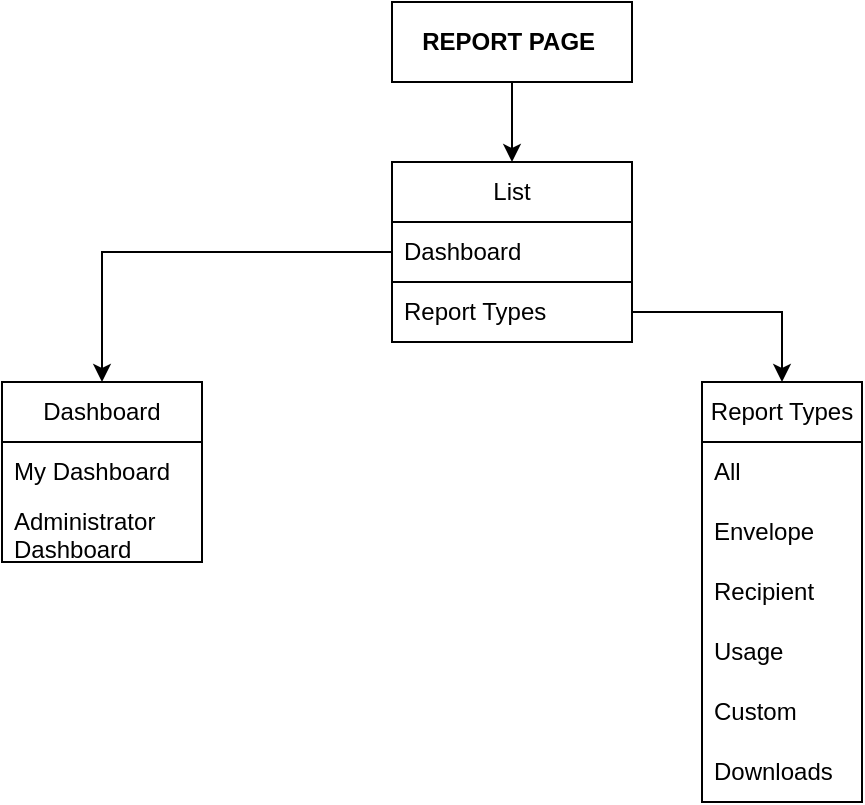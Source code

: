 <mxfile version="20.5.3" type="github">
  <diagram id="35L6Jv76ou51lv4kkA4n" name="Page-1">
    <mxGraphModel dx="482" dy="274" grid="1" gridSize="10" guides="1" tooltips="1" connect="1" arrows="1" fold="1" page="1" pageScale="1" pageWidth="1169" pageHeight="827" math="0" shadow="0">
      <root>
        <mxCell id="0" />
        <mxCell id="1" parent="0" />
        <mxCell id="oofEfZMrtwUWAvfHDEdH-7" style="edgeStyle=orthogonalEdgeStyle;rounded=0;orthogonalLoop=1;jettySize=auto;html=1;exitX=0.5;exitY=1;exitDx=0;exitDy=0;entryX=0.5;entryY=0;entryDx=0;entryDy=0;" edge="1" parent="1" source="oofEfZMrtwUWAvfHDEdH-2" target="oofEfZMrtwUWAvfHDEdH-3">
          <mxGeometry relative="1" as="geometry" />
        </mxCell>
        <mxCell id="oofEfZMrtwUWAvfHDEdH-2" value="&lt;b&gt;REPORT PAGE&amp;nbsp;&lt;/b&gt;" style="rounded=0;whiteSpace=wrap;html=1;" vertex="1" parent="1">
          <mxGeometry x="525" y="10" width="120" height="40" as="geometry" />
        </mxCell>
        <mxCell id="oofEfZMrtwUWAvfHDEdH-3" value="List" style="swimlane;fontStyle=0;childLayout=stackLayout;horizontal=1;startSize=30;horizontalStack=0;resizeParent=1;resizeParentMax=0;resizeLast=0;collapsible=1;marginBottom=0;whiteSpace=wrap;html=1;" vertex="1" parent="1">
          <mxGeometry x="525" y="90" width="120" height="90" as="geometry" />
        </mxCell>
        <mxCell id="oofEfZMrtwUWAvfHDEdH-4" value="Dashboard" style="text;strokeColor=default;fillColor=none;align=left;verticalAlign=middle;spacingLeft=4;spacingRight=4;overflow=hidden;points=[[0,0.5],[1,0.5]];portConstraint=eastwest;rotatable=0;whiteSpace=wrap;html=1;" vertex="1" parent="oofEfZMrtwUWAvfHDEdH-3">
          <mxGeometry y="30" width="120" height="30" as="geometry" />
        </mxCell>
        <mxCell id="oofEfZMrtwUWAvfHDEdH-5" value="Report Types" style="text;strokeColor=none;fillColor=none;align=left;verticalAlign=middle;spacingLeft=4;spacingRight=4;overflow=hidden;points=[[0,0.5],[1,0.5]];portConstraint=eastwest;rotatable=0;whiteSpace=wrap;html=1;" vertex="1" parent="oofEfZMrtwUWAvfHDEdH-3">
          <mxGeometry y="60" width="120" height="30" as="geometry" />
        </mxCell>
        <mxCell id="oofEfZMrtwUWAvfHDEdH-8" value="Dashboard" style="swimlane;fontStyle=0;childLayout=stackLayout;horizontal=1;startSize=30;horizontalStack=0;resizeParent=1;resizeParentMax=0;resizeLast=0;collapsible=1;marginBottom=0;whiteSpace=wrap;html=1;strokeColor=default;" vertex="1" parent="1">
          <mxGeometry x="330" y="200" width="100" height="90" as="geometry" />
        </mxCell>
        <mxCell id="oofEfZMrtwUWAvfHDEdH-9" value="My Dashboard" style="text;strokeColor=none;fillColor=none;align=left;verticalAlign=middle;spacingLeft=4;spacingRight=4;overflow=hidden;points=[[0,0.5],[1,0.5]];portConstraint=eastwest;rotatable=0;whiteSpace=wrap;html=1;" vertex="1" parent="oofEfZMrtwUWAvfHDEdH-8">
          <mxGeometry y="30" width="100" height="30" as="geometry" />
        </mxCell>
        <mxCell id="oofEfZMrtwUWAvfHDEdH-10" value="Administrator Dashboard" style="text;strokeColor=none;fillColor=none;align=left;verticalAlign=middle;spacingLeft=4;spacingRight=4;overflow=hidden;points=[[0,0.5],[1,0.5]];portConstraint=eastwest;rotatable=0;whiteSpace=wrap;html=1;" vertex="1" parent="oofEfZMrtwUWAvfHDEdH-8">
          <mxGeometry y="60" width="100" height="30" as="geometry" />
        </mxCell>
        <mxCell id="oofEfZMrtwUWAvfHDEdH-12" style="edgeStyle=orthogonalEdgeStyle;rounded=0;orthogonalLoop=1;jettySize=auto;html=1;exitX=0;exitY=0.5;exitDx=0;exitDy=0;entryX=0.5;entryY=0;entryDx=0;entryDy=0;" edge="1" parent="1" source="oofEfZMrtwUWAvfHDEdH-4" target="oofEfZMrtwUWAvfHDEdH-8">
          <mxGeometry relative="1" as="geometry" />
        </mxCell>
        <mxCell id="oofEfZMrtwUWAvfHDEdH-13" value="Report Types" style="swimlane;fontStyle=0;childLayout=stackLayout;horizontal=1;startSize=30;horizontalStack=0;resizeParent=1;resizeParentMax=0;resizeLast=0;collapsible=1;marginBottom=0;whiteSpace=wrap;html=1;strokeColor=default;" vertex="1" parent="1">
          <mxGeometry x="680" y="200" width="80" height="210" as="geometry" />
        </mxCell>
        <mxCell id="oofEfZMrtwUWAvfHDEdH-14" value="All" style="text;strokeColor=none;fillColor=none;align=left;verticalAlign=middle;spacingLeft=4;spacingRight=4;overflow=hidden;points=[[0,0.5],[1,0.5]];portConstraint=eastwest;rotatable=0;whiteSpace=wrap;html=1;" vertex="1" parent="oofEfZMrtwUWAvfHDEdH-13">
          <mxGeometry y="30" width="80" height="30" as="geometry" />
        </mxCell>
        <mxCell id="oofEfZMrtwUWAvfHDEdH-15" value="Envelope" style="text;strokeColor=none;fillColor=none;align=left;verticalAlign=middle;spacingLeft=4;spacingRight=4;overflow=hidden;points=[[0,0.5],[1,0.5]];portConstraint=eastwest;rotatable=0;whiteSpace=wrap;html=1;" vertex="1" parent="oofEfZMrtwUWAvfHDEdH-13">
          <mxGeometry y="60" width="80" height="30" as="geometry" />
        </mxCell>
        <mxCell id="oofEfZMrtwUWAvfHDEdH-16" value="Recipient" style="text;strokeColor=none;fillColor=none;align=left;verticalAlign=middle;spacingLeft=4;spacingRight=4;overflow=hidden;points=[[0,0.5],[1,0.5]];portConstraint=eastwest;rotatable=0;whiteSpace=wrap;html=1;" vertex="1" parent="oofEfZMrtwUWAvfHDEdH-13">
          <mxGeometry y="90" width="80" height="30" as="geometry" />
        </mxCell>
        <mxCell id="oofEfZMrtwUWAvfHDEdH-18" value="Usage" style="text;strokeColor=none;fillColor=none;align=left;verticalAlign=middle;spacingLeft=4;spacingRight=4;overflow=hidden;points=[[0,0.5],[1,0.5]];portConstraint=eastwest;rotatable=0;whiteSpace=wrap;html=1;" vertex="1" parent="oofEfZMrtwUWAvfHDEdH-13">
          <mxGeometry y="120" width="80" height="30" as="geometry" />
        </mxCell>
        <mxCell id="oofEfZMrtwUWAvfHDEdH-19" value="Custom" style="text;strokeColor=none;fillColor=none;align=left;verticalAlign=middle;spacingLeft=4;spacingRight=4;overflow=hidden;points=[[0,0.5],[1,0.5]];portConstraint=eastwest;rotatable=0;whiteSpace=wrap;html=1;" vertex="1" parent="oofEfZMrtwUWAvfHDEdH-13">
          <mxGeometry y="150" width="80" height="30" as="geometry" />
        </mxCell>
        <mxCell id="oofEfZMrtwUWAvfHDEdH-21" value="Downloads" style="text;strokeColor=none;fillColor=none;align=left;verticalAlign=middle;spacingLeft=4;spacingRight=4;overflow=hidden;points=[[0,0.5],[1,0.5]];portConstraint=eastwest;rotatable=0;whiteSpace=wrap;html=1;" vertex="1" parent="oofEfZMrtwUWAvfHDEdH-13">
          <mxGeometry y="180" width="80" height="30" as="geometry" />
        </mxCell>
        <mxCell id="oofEfZMrtwUWAvfHDEdH-17" style="edgeStyle=orthogonalEdgeStyle;rounded=0;orthogonalLoop=1;jettySize=auto;html=1;exitX=1;exitY=0.5;exitDx=0;exitDy=0;" edge="1" parent="1" source="oofEfZMrtwUWAvfHDEdH-5" target="oofEfZMrtwUWAvfHDEdH-13">
          <mxGeometry relative="1" as="geometry" />
        </mxCell>
      </root>
    </mxGraphModel>
  </diagram>
</mxfile>
